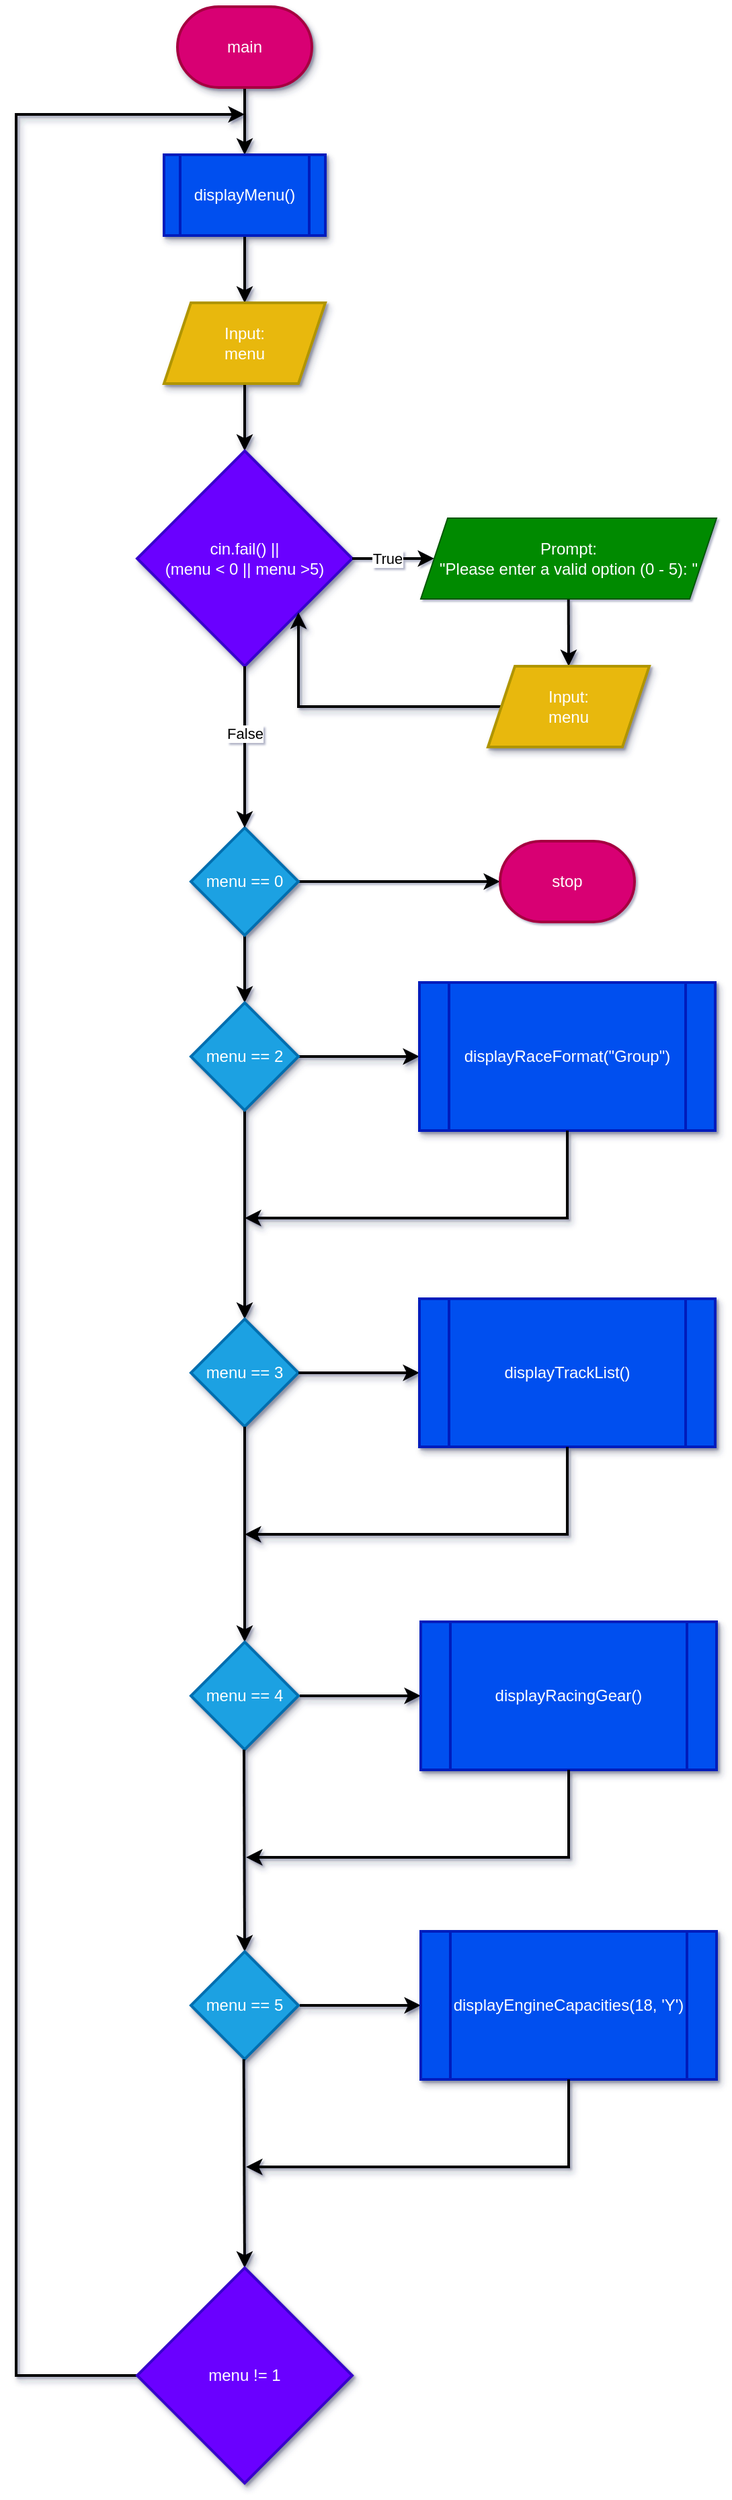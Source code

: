 <mxfile>
    <diagram id="DSDsXnFP1v6kwenmJiHx" name="Page-1">
        <mxGraphModel dx="190" dy="147" grid="1" gridSize="10" guides="1" tooltips="1" connect="1" arrows="1" fold="1" page="0" pageScale="1" pageWidth="827" pageHeight="1169" background="none" math="0" shadow="1">
            <root>
                <mxCell id="0"/>
                <mxCell id="1" parent="0"/>
                <mxCell id="25" value="" style="edgeStyle=none;html=1;strokeWidth=2;shadow=1;" parent="1" source="2" target="24" edge="1">
                    <mxGeometry relative="1" as="geometry"/>
                </mxCell>
                <mxCell id="2" value="main" style="strokeWidth=2;html=1;shape=mxgraph.flowchart.terminator;whiteSpace=wrap;fillColor=#d80073;strokeColor=#A50040;shadow=1;fontColor=#ffffff;" parent="1" vertex="1">
                    <mxGeometry x="270" y="40" width="100" height="60" as="geometry"/>
                </mxCell>
                <mxCell id="27" value="" style="edgeStyle=none;html=1;strokeWidth=2;shadow=1;" parent="1" source="24" target="26" edge="1">
                    <mxGeometry relative="1" as="geometry"/>
                </mxCell>
                <mxCell id="24" value="displayMenu()" style="shape=process;whiteSpace=wrap;html=1;backgroundOutline=1;strokeWidth=2;shadow=1;fillColor=#0050ef;strokeColor=#001DBC;fontColor=#ffffff;" parent="1" vertex="1">
                    <mxGeometry x="260" y="150" width="120" height="60" as="geometry"/>
                </mxCell>
                <mxCell id="29" value="" style="edgeStyle=none;html=1;strokeWidth=2;shadow=1;" parent="1" source="26" target="28" edge="1">
                    <mxGeometry relative="1" as="geometry"/>
                </mxCell>
                <mxCell id="26" value="Input:&lt;br&gt;menu" style="shape=parallelogram;perimeter=parallelogramPerimeter;whiteSpace=wrap;html=1;fixedSize=1;fillColor=#E8B810;strokeColor=#B09500;strokeWidth=2;shadow=1;fontColor=#FFFFFF;gradientColor=none;" parent="1" vertex="1">
                    <mxGeometry x="260" y="260" width="120" height="60" as="geometry"/>
                </mxCell>
                <mxCell id="28" value="cin.fail() ||&lt;br&gt;(menu &amp;lt; 0 || menu &amp;gt;5)" style="rhombus;whiteSpace=wrap;html=1;fillColor=#6a00ff;strokeColor=#3700CC;strokeWidth=2;shadow=1;fontColor=#ffffff;" parent="1" vertex="1">
                    <mxGeometry x="240" y="370" width="160" height="160" as="geometry"/>
                </mxCell>
                <mxCell id="35" value="" style="edgeStyle=none;html=1;strokeWidth=2;shadow=1;entryX=0.5;entryY=0;entryDx=0;entryDy=0;" parent="1" edge="1" target="113">
                    <mxGeometry relative="1" as="geometry">
                        <mxPoint x="560.88" y="480" as="sourcePoint"/>
                        <mxPoint x="560.88" y="530" as="targetPoint"/>
                    </mxGeometry>
                </mxCell>
                <mxCell id="49" value="" style="edgeStyle=none;html=1;strokeWidth=2;shadow=1;exitX=0;exitY=0.5;exitDx=0;exitDy=0;entryX=1;entryY=1;entryDx=0;entryDy=0;rounded=0;curved=0;" parent="1" source="113" edge="1" target="28">
                    <mxGeometry relative="1" as="geometry">
                        <mxPoint x="490" y="580" as="sourcePoint"/>
                        <mxPoint x="320" y="590" as="targetPoint"/>
                        <Array as="points">
                            <mxPoint x="360" y="560"/>
                        </Array>
                    </mxGeometry>
                </mxCell>
                <mxCell id="40" value="" style="edgeStyle=none;html=1;strokeWidth=2;shadow=1;" parent="1" source="37" target="39" edge="1">
                    <mxGeometry relative="1" as="geometry"/>
                </mxCell>
                <mxCell id="111" value="" style="edgeStyle=none;html=1;entryX=0;entryY=0.5;entryDx=0;entryDy=0;entryPerimeter=0;strokeWidth=2;" parent="1" source="37" target="112" edge="1">
                    <mxGeometry relative="1" as="geometry">
                        <mxPoint x="740.0" y="690" as="targetPoint"/>
                    </mxGeometry>
                </mxCell>
                <mxCell id="37" value="menu == 0" style="rhombus;whiteSpace=wrap;html=1;fillColor=#1ba1e2;strokeColor=#006EAF;strokeWidth=2;shadow=1;fontColor=#ffffff;" parent="1" vertex="1">
                    <mxGeometry x="280" y="650" width="80" height="80" as="geometry"/>
                </mxCell>
                <mxCell id="43" value="" style="edgeStyle=none;html=1;strokeWidth=2;shadow=1;" parent="1" source="39" target="42" edge="1">
                    <mxGeometry relative="1" as="geometry"/>
                </mxCell>
                <mxCell id="51" value="" style="edgeStyle=none;html=1;strokeWidth=2;shadow=1;" parent="1" source="39" target="50" edge="1">
                    <mxGeometry relative="1" as="geometry"/>
                </mxCell>
                <mxCell id="39" value="menu == 2" style="rhombus;whiteSpace=wrap;html=1;fillColor=#1ba1e2;strokeColor=#006EAF;strokeWidth=2;shadow=1;fontColor=#ffffff;" parent="1" vertex="1">
                    <mxGeometry x="280" y="780" width="80" height="80" as="geometry"/>
                </mxCell>
                <mxCell id="42" value="menu == 3" style="rhombus;whiteSpace=wrap;html=1;fillColor=#1ba1e2;strokeColor=#006EAF;strokeWidth=2;shadow=1;fontColor=#ffffff;" parent="1" vertex="1">
                    <mxGeometry x="280" y="1015" width="80" height="80" as="geometry"/>
                </mxCell>
                <mxCell id="50" value="displayRaceFormat(&quot;Group&quot;)" style="shape=process;whiteSpace=wrap;html=1;backgroundOutline=1;fillColor=#0050ef;strokeColor=#001DBC;strokeWidth=2;shadow=1;fontColor=#ffffff;" parent="1" vertex="1">
                    <mxGeometry x="450" y="765" width="220" height="110" as="geometry"/>
                </mxCell>
                <mxCell id="61" value="" style="edgeStyle=none;html=1;exitX=0.5;exitY=1;exitDx=0;exitDy=0;rounded=0;curved=0;strokeWidth=2;shadow=1;" parent="1" source="50" edge="1">
                    <mxGeometry relative="1" as="geometry">
                        <mxPoint x="530" y="970" as="sourcePoint"/>
                        <mxPoint x="320" y="940" as="targetPoint"/>
                        <Array as="points">
                            <mxPoint x="560" y="940"/>
                        </Array>
                    </mxGeometry>
                </mxCell>
                <mxCell id="64" value="" style="edgeStyle=none;html=1;strokeWidth=2;shadow=1;" parent="1" target="65" edge="1">
                    <mxGeometry relative="1" as="geometry">
                        <mxPoint x="360" y="1055" as="sourcePoint"/>
                    </mxGeometry>
                </mxCell>
                <mxCell id="65" value="displayTrackList()" style="shape=process;whiteSpace=wrap;html=1;backgroundOutline=1;fillColor=#0050ef;strokeColor=#001DBC;strokeWidth=2;shadow=1;fontColor=#ffffff;" parent="1" vertex="1">
                    <mxGeometry x="450" y="1000" width="220" height="110" as="geometry"/>
                </mxCell>
                <mxCell id="66" value="" style="edgeStyle=none;html=1;exitX=0.5;exitY=1;exitDx=0;exitDy=0;rounded=0;curved=0;strokeWidth=2;shadow=1;" parent="1" source="65" edge="1">
                    <mxGeometry relative="1" as="geometry">
                        <mxPoint x="530" y="1205" as="sourcePoint"/>
                        <mxPoint x="320" y="1175" as="targetPoint"/>
                        <Array as="points">
                            <mxPoint x="560" y="1175"/>
                        </Array>
                    </mxGeometry>
                </mxCell>
                <mxCell id="74" value="" style="edgeStyle=none;html=1;strokeWidth=2;shadow=1;entryX=0.5;entryY=0;entryDx=0;entryDy=0;" parent="1" target="80" edge="1">
                    <mxGeometry relative="1" as="geometry">
                        <mxPoint x="320" y="1095" as="sourcePoint"/>
                        <mxPoint x="320" y="1250" as="targetPoint"/>
                    </mxGeometry>
                </mxCell>
                <mxCell id="80" value="menu == 4" style="rhombus;whiteSpace=wrap;html=1;fillColor=#1ba1e2;strokeColor=#006EAF;strokeWidth=2;shadow=1;fontColor=#ffffff;" parent="1" vertex="1">
                    <mxGeometry x="280" y="1255" width="80" height="80" as="geometry"/>
                </mxCell>
                <mxCell id="81" value="" style="edgeStyle=none;html=1;strokeWidth=2;shadow=1;" parent="1" target="82" edge="1">
                    <mxGeometry relative="1" as="geometry">
                        <mxPoint x="361" y="1295" as="sourcePoint"/>
                    </mxGeometry>
                </mxCell>
                <mxCell id="82" value="displayRacingGear()" style="shape=process;whiteSpace=wrap;html=1;backgroundOutline=1;fillColor=#0050ef;strokeColor=#001DBC;strokeWidth=2;shadow=1;fontColor=#ffffff;" parent="1" vertex="1">
                    <mxGeometry x="451" y="1240" width="220" height="110" as="geometry"/>
                </mxCell>
                <mxCell id="83" value="" style="edgeStyle=none;html=1;exitX=0.5;exitY=1;exitDx=0;exitDy=0;rounded=0;curved=0;strokeWidth=2;shadow=1;" parent="1" source="82" edge="1">
                    <mxGeometry relative="1" as="geometry">
                        <mxPoint x="531" y="1445" as="sourcePoint"/>
                        <mxPoint x="321" y="1415" as="targetPoint"/>
                        <Array as="points">
                            <mxPoint x="561" y="1415"/>
                        </Array>
                    </mxGeometry>
                </mxCell>
                <mxCell id="84" value="" style="edgeStyle=none;html=1;strokeWidth=2;shadow=1;entryX=0.5;entryY=0;entryDx=0;entryDy=0;" parent="1" target="85" edge="1">
                    <mxGeometry relative="1" as="geometry">
                        <mxPoint x="319.5" y="1335" as="sourcePoint"/>
                        <mxPoint x="320" y="1490" as="targetPoint"/>
                    </mxGeometry>
                </mxCell>
                <mxCell id="85" value="menu == 5" style="rhombus;whiteSpace=wrap;html=1;fillColor=#1ba1e2;strokeColor=#006EAF;strokeWidth=2;shadow=1;fontColor=#ffffff;" parent="1" vertex="1">
                    <mxGeometry x="280" y="1485" width="80" height="80" as="geometry"/>
                </mxCell>
                <mxCell id="86" value="" style="edgeStyle=none;html=1;strokeWidth=2;shadow=1;" parent="1" target="87" edge="1">
                    <mxGeometry relative="1" as="geometry">
                        <mxPoint x="361" y="1525" as="sourcePoint"/>
                    </mxGeometry>
                </mxCell>
                <mxCell id="87" value="displayEngineCapacities(18, &#39;Y&#39;)" style="shape=process;whiteSpace=wrap;html=1;backgroundOutline=1;fillColor=#0050ef;strokeColor=#001DBC;strokeWidth=2;shadow=1;fontColor=#ffffff;" parent="1" vertex="1">
                    <mxGeometry x="451" y="1470" width="220" height="110" as="geometry"/>
                </mxCell>
                <mxCell id="88" value="" style="edgeStyle=none;html=1;exitX=0.5;exitY=1;exitDx=0;exitDy=0;rounded=0;curved=0;strokeWidth=2;shadow=1;" parent="1" source="87" edge="1">
                    <mxGeometry relative="1" as="geometry">
                        <mxPoint x="531" y="1675" as="sourcePoint"/>
                        <mxPoint x="321" y="1645" as="targetPoint"/>
                        <Array as="points">
                            <mxPoint x="561" y="1645"/>
                        </Array>
                    </mxGeometry>
                </mxCell>
                <mxCell id="93" value="" style="edgeStyle=none;html=1;strokeWidth=2;shadow=1;entryX=0.5;entryY=0;entryDx=0;entryDy=0;" parent="1" edge="1">
                    <mxGeometry relative="1" as="geometry">
                        <mxPoint x="319.33" y="1565" as="sourcePoint"/>
                        <mxPoint x="320" y="1720" as="targetPoint"/>
                    </mxGeometry>
                </mxCell>
                <mxCell id="107" value="" style="edgeStyle=none;html=1;strokeWidth=2;rounded=0;curved=0;shadow=1;exitX=0;exitY=0.5;exitDx=0;exitDy=0;exitPerimeter=0;" parent="1" source="109" edge="1">
                    <mxGeometry relative="1" as="geometry">
                        <mxPoint x="230" y="1800" as="sourcePoint"/>
                        <mxPoint x="320" y="120" as="targetPoint"/>
                        <Array as="points">
                            <mxPoint x="150" y="1800"/>
                            <mxPoint x="150" y="120"/>
                        </Array>
                    </mxGeometry>
                </mxCell>
                <mxCell id="109" value="menu != 1" style="rhombus;whiteSpace=wrap;html=1;fillColor=#6a00ff;strokeColor=#3700CC;strokeWidth=2;shadow=1;fontColor=#ffffff;" parent="1" vertex="1">
                    <mxGeometry x="240" y="1720" width="160" height="160" as="geometry"/>
                </mxCell>
                <mxCell id="112" value="stop" style="strokeWidth=2;html=1;shape=mxgraph.flowchart.terminator;whiteSpace=wrap;fillColor=#d80073;fontColor=#ffffff;strokeColor=#A50040;" parent="1" vertex="1">
                    <mxGeometry x="510" y="660" width="100" height="60" as="geometry"/>
                </mxCell>
                <mxCell id="113" value="Input:&lt;br&gt;menu" style="shape=parallelogram;perimeter=parallelogramPerimeter;whiteSpace=wrap;html=1;fixedSize=1;fillColor=#E8B810;strokeColor=#B09500;strokeWidth=2;shadow=1;fontColor=#FFFFFF;gradientColor=none;" parent="1" vertex="1">
                    <mxGeometry x="501" y="530" width="120" height="60" as="geometry"/>
                </mxCell>
                <mxCell id="114" value="" style="endArrow=classic;html=1;exitX=1;exitY=0.5;exitDx=0;exitDy=0;strokeWidth=2;entryX=0;entryY=0.5;entryDx=0;entryDy=0;" edge="1" parent="1" source="28" target="118">
                    <mxGeometry relative="1" as="geometry">
                        <mxPoint x="370" y="550" as="sourcePoint"/>
                        <mxPoint x="450" y="450" as="targetPoint"/>
                    </mxGeometry>
                </mxCell>
                <mxCell id="115" value="True" style="edgeLabel;resizable=0;html=1;;align=center;verticalAlign=middle;" connectable="0" vertex="1" parent="114">
                    <mxGeometry relative="1" as="geometry">
                        <mxPoint x="-5" as="offset"/>
                    </mxGeometry>
                </mxCell>
                <mxCell id="116" value="" style="endArrow=classic;html=1;exitX=0.5;exitY=1;exitDx=0;exitDy=0;entryX=0.5;entryY=0;entryDx=0;entryDy=0;strokeWidth=2;" edge="1" parent="1" source="28" target="37">
                    <mxGeometry relative="1" as="geometry">
                        <mxPoint x="260" y="520" as="sourcePoint"/>
                        <mxPoint x="360" y="520" as="targetPoint"/>
                    </mxGeometry>
                </mxCell>
                <mxCell id="117" value="False" style="edgeLabel;resizable=0;html=1;;align=center;verticalAlign=middle;" connectable="0" vertex="1" parent="116">
                    <mxGeometry relative="1" as="geometry">
                        <mxPoint y="-10" as="offset"/>
                    </mxGeometry>
                </mxCell>
                <mxCell id="118" value="&lt;span style=&quot;color: rgb(255, 255, 255);&quot;&gt;Prompt:&lt;/span&gt;&lt;br&gt;&lt;span style=&quot;color: rgb(255, 255, 255);&quot;&gt;&quot;Please enter a valid option (0 - 5): &quot;&lt;/span&gt;" style="shape=parallelogram;perimeter=parallelogramPerimeter;whiteSpace=wrap;html=1;fixedSize=1;fillColor=#008a00;fontColor=#ffffff;strokeColor=#005700;" vertex="1" parent="1">
                    <mxGeometry x="451" y="420" width="220" height="60" as="geometry"/>
                </mxCell>
            </root>
        </mxGraphModel>
    </diagram>
</mxfile>